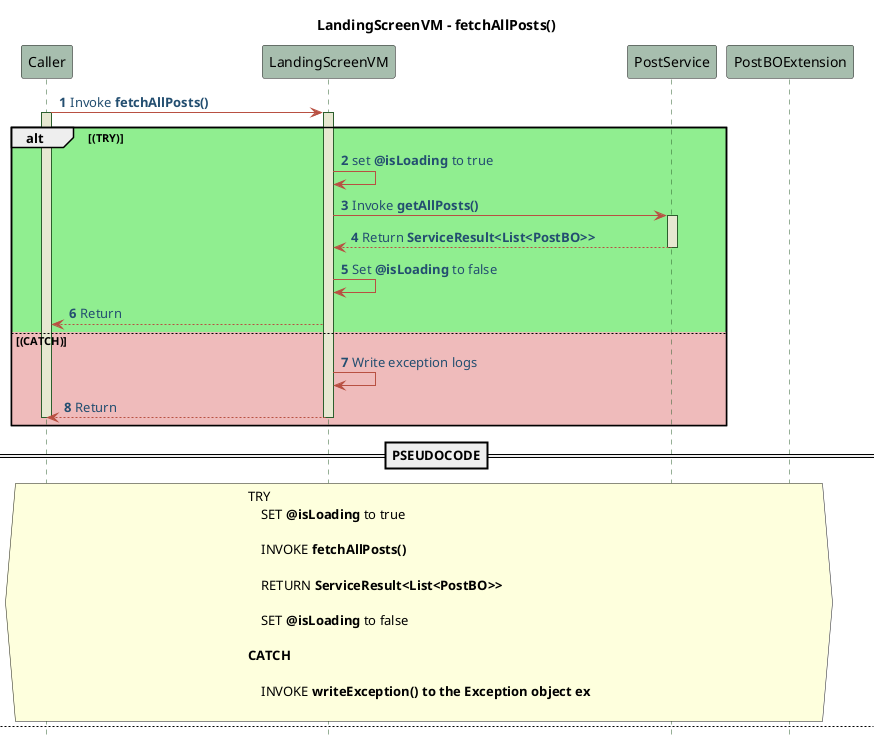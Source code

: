 @startuml LandingScreenVM

!define POSITIVERESPONSE 90EE90
!define NEGATIVEERESPONSE EFBBBB
!define NUETRALRESPONSE F2DC79
skinparam sequence{
    ParticipantBackgroundColor #A7BEAE
    LifeLineBackgroundColor #E7E8D1
    LifeLineBorderColor #2C5F2D
    ActorBackgroundColor #FC766AFF
    ActorBorderColor #FC766AFF
    ArrowColor #B85042
    ArrowFontColor #234E70
}

title LandingScreenVM - fetchAllPosts()
autonumber 1
hide footbox
Caller -> LandingScreenVM: Invoke **fetchAllPosts()**
activate Caller
alt #POSITIVERESPONSE (TRY)
activate LandingScreenVM
LandingScreenVM -> LandingScreenVM: set **@isLoading** to true
LandingScreenVM -> PostService: Invoke **getAllPosts()**
activate PostService
PostService --> LandingScreenVM: Return **ServiceResult<List<PostBO>>**
deactivate PostService
LandingScreenVM -> LandingScreenVM: Set **@isLoading** to false
LandingScreenVM --> Caller: Return
else #efbbbb (CATCH)
    LandingScreenVM -> LandingScreenVM: Write exception logs
    LandingScreenVM --> Caller : Return
    deactivate Caller
deactivate LandingScreenVM 
end
==PSEUDOCODE==
hnote across 
TRY
    SET **@isLoading** to true 

    INVOKE **fetchAllPosts()**

    RETURN **ServiceResult<List<PostBO>>**

    SET **@isLoading** to false

**CATCH**

    INVOKE **writeException() to the Exception object ex**

endnote 

newpage LandingScreenVM - onClickSortPost()
autonumber 1
hide footbox 
Caller -> LandingScreenVM: Invokes **onClickSortPost()**
activate Caller
alt #POSITIVERESPONSE (TRY)
activate LandingScreenVM
LandingScreenVM -> PostBOExtension: Invokes **sortPostByDate()**
activate PostBOExtension
PostBOExtension --> LandingScreenVM: Set the sorted list to **@tempList**
deactivate PostBOExtension
LandingScreenVM --> Caller: Return
else #efbbbb (CATCH)
LandingScreenVM -> LandingScreenVM: Write exception logs
LandingScreenVM --> Caller : Return
deactivate Caller
deactivate LandingScreenVM 
end
==PSEUDOCODE==
hnote across
**TRY**
    INVOKE **sortPostByDate()**

    SET the sorted list to **@tempPostList**

**CATCH**

    INVOKE **writeException() to the Exception object ex**

endnote


newpage LandingScreenVM - navigateToPostCreationScreen()
autonumber 1
hide footbox
Caller -> LandingScreenVM: Invokes navigateToPostCreationScreen()
activate Caller
alt #POSITIVERESPONSE (TRY) 
activate LandingScreenVM
LandingScreenVM -> LandingScreenVM: Add the navigator push to the navigation Stream
LandingScreenVM --> Caller: Display the PostCreation Screen
else #efbbbb (CATCH)
LandingScreenVM -> LandingScreenVM: Write exception logs
LandingScreenVM --> Caller : Return
deactivate Caller
deactivate LandingScreenVM  
end

==PSEUDOCODE==
hnote across
**TRY**

    ADD the **navigatorpush** to the **navigation Stream**

    DISPLAY the PostCreation Screen

    SET the **List<PostBO>** to **@tempPostList**

**CATCH**

    INVOKE **writeException() to the Exception object ex**

endnote

@enduml